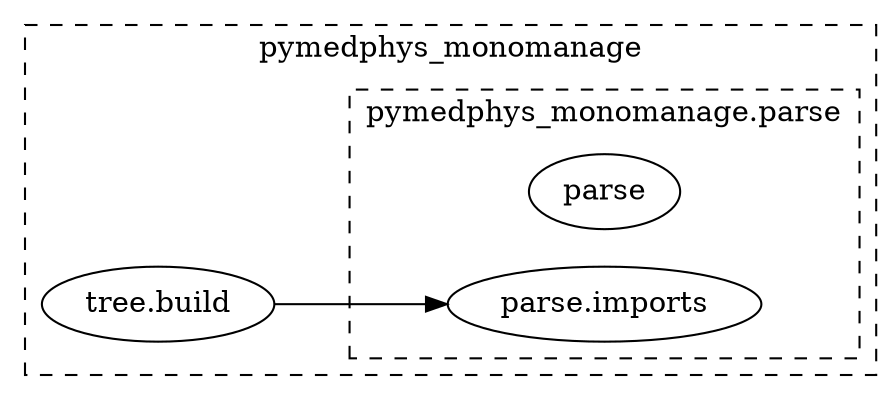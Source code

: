 strict digraph  {
    rankdir = LR;

    subgraph cluster_0 {
        "pymedphys_monomanage.tree.build";
        label = "pymedphys_monomanage";
        style = dashed;

        subgraph cluster_1 {
            { rank = same; "pymedphys_monomanage.parse"; "pymedphys_monomanage.parse.imports"; }

            label = "pymedphys_monomanage.parse"
        }
    }

    "pymedphys_monomanage.parse.imports" [label="parse.imports"];
    "pymedphys_monomanage.parse" [label="parse"];
    "pymedphys_monomanage.tree.build" [label="tree.build"];

    "pymedphys_monomanage.tree.build" -> "pymedphys_monomanage.parse.imports";
}
